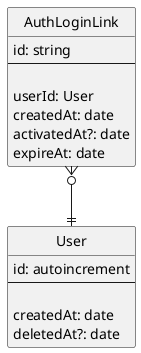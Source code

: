 @startuml

' hide "E" circle
hide circle

' straight arrows
' skinparam linetype ortho
entity User {
  id: autoincrement
  --

  createdAt: date
  deletedAt?: date
}

entity AuthLoginLink {
  id: string
  --

  userId: User
  createdAt: date
  activatedAt?: date
  expireAt: date
}
AuthLoginLink }o--|| User

@enduml
